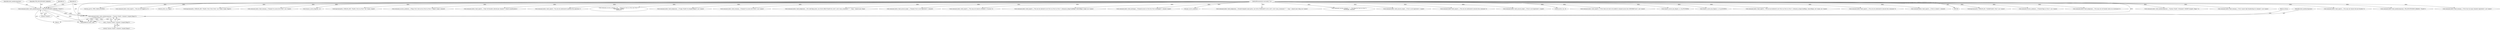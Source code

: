 digraph "0_atheme_c597156adc60a45b5f827793cd420945f47bc03b_1@pointer" {
"1000148" [label="(Call,command_fail(si, fault_needmoreparams, _(\"Syntax: FLAGS <channel> [target] [flags]\")))"];
"1000143" [label="(Call,command_fail(si, fault_needmoreparams, STR_INSUFFICIENT_PARAMS, \"FLAGS\"))"];
"1000107" [label="(MethodParameterIn,sourceinfo_t *si)"];
"1000151" [label="(Call,_(\"Syntax: FLAGS <channel> [target] [flags]\"))"];
"1000285" [label="(Call,logcommand(si, CMDLOG_DO, \"CLEAR:FLAGS: \2%s\2\", mc->name))"];
"1000292" [label="(Call,command_success_nodata(si, _(\"Cleared flags in \2%s\2.\"), mc->name))"];
"1000922" [label="(Call,command_fail(si, fault_badparams, _(\"You may not set founder status on a hostmask.\")))"];
"1000326" [label="(Call,command_fail(si, fault_needmoreparams, _(\"Syntax: FLAGS <#channel> MODIFY [target] <flags>\")))"];
"1000779" [label="(Call,command_fail(si, fault_toomany, _(\"\2%s\2 cannot take foundership of a channel.\"), mt->name))"];
"1000721" [label="(Call,command_fail(si, fault_noprivs, _(\"You may not remove the last founder.\")))"];
"1000321" [label="(Call,command_fail(si, fault_needmoreparams, STR_INSUFFICIENT_PARAMS, \"FLAGS\"))"];
"1000763" [label="(Call,command_fail(si, fault_toomany, _(\"\2%s\2 has too many channels registered.\"), mt->name))"];
"1000151" [label="(Call,_(\"Syntax: FLAGS <channel> [target] [flags]\"))"];
"1000177" [label="(Call,has_priv(si, PRIV_CHAN_AUSPEX))"];
"1000143" [label="(Call,command_fail(si, fault_needmoreparams, STR_INSUFFICIENT_PARAMS, \"FLAGS\"))"];
"1000360" [label="(Call,command_fail(si, fault_noprivs, _(\"You are not logged in.\")))"];
"1000215" [label="(Call,do_list(si, mc, flags))"];
"1001036" [label="(Call,logcommand(si, CMDLOG_SET, \"FLAGS: \2%s\2 \2%s\2 \2%s\2\", mc->name, target, flagstr))"];
"1000949" [label="(Call,command_fail(si, fault_toomany, _(\"Channel %s access list is full.\"), mc->name))"];
"1000142" [label="(Block,)"];
"1000468" [label="(Call,chanacs_source_flags(mc, si))"];
"1000457" [label="(Call,logcommand(si, CMDLOG_GET, \"FLAGS: \2%s\2 on \2%s\2\", mc->name, target))"];
"1001029" [label="(Call,command_success_nodata(si, _(\"Flags \2%s\2 were set on \2%s\2 in \2%s\2.\"), flagstr, target, channel))"];
"1000148" [label="(Call,command_fail(si, fault_needmoreparams, _(\"Syntax: FLAGS <channel> [target] [flags]\")))"];
"1000147" [label="(Literal,\"FLAGS\")"];
"1000747" [label="(Call,command_fail(si, fault_noprivs, _(\"Only %d founders allowed per channel.\"), chansvs.maxfounders))"];
"1000264" [label="(Call,command_fail(si, fault_noprivs, \"You are not authorized to perform this operation.\"))"];
"1000146" [label="(Identifier,STR_INSUFFICIENT_PARAMS)"];
"1000441" [label="(Call,command_success_string(si, str1, _(\"Flags for \2%s\2 in \2%s\2 are \2%s\2.\"),\n\t\t\t\t\t\ttarget, channel,\n\t\t\t\t\t\tstr1))"];
"1000611" [label="(Call,command_fail(si, fault_badparams, _(\"Usage: FLAGS %s [target] [flags]\"), mc->name))"];
"1000153" [label="(Return,return;)"];
"1000853" [label="(Call,command_fail(si, fault_toomany, _(\"Channel %s access list is full.\"), mc->name))"];
"1000107" [label="(MethodParameterIn,sourceinfo_t *si)"];
"1000567" [label="(Call,command_fail(si, fault_badparams, _(\"No valid flags given, use /%s%s HELP FLAGS for a list\"), ircd->uses_rcommand ? \"\" : \"msg \", chansvs.me->disp))"];
"1000162" [label="(Call,command_fail(si, fault_nosuch_target, _(\"Channel \2%s\2 is not registered.\"), channel))"];
"1000699" [label="(Call,command_fail(si, fault_noprivs, _(\"You may not remove a founder's +f access.\")))"];
"1000982" [label="(Call,command_fail(si, fault_noprivs, _(\"You are not allowed to set \2%s\2 on \2%s\2 in \2%s\2.\"), bitmask_to_flags2(addflags, removeflags), target, mc->name))"];
"1000149" [label="(Identifier,si)"];
"1001016" [label="(Call,command_fail(si, fault_nochange, _(\"Channel access to \2%s\2 for \2%s\2 unchanged.\"), channel, target))"];
"1001048" [label="(Call,get_source_name(si))"];
"1000620" [label="(Call,command_fail(si, fault_badparams, _(\"Invalid template name given, use /%s%s TEMPLATE %s for a list\"), ircd->uses_rcommand ? \"\" : \"msg \", chansvs.me->disp, mc->name))"];
"1000450" [label="(Call,command_success_string(si, \"\", _(\"No flags for \2%s\2 in \2%s\2.\"),\n\t\t\t\t\t\ttarget, channel))"];
"1000408" [label="(Call,command_fail(si, fault_nosuch_target, _(\"\2%s\2 is not registered.\"), target))"];
"1000510" [label="(Call,command_fail(si, fault_noprivs, _(\"You are not authorized to execute this command.\")))"];
"1000152" [label="(Literal,\"Syntax: FLAGS <channel> [target] [flags]\")"];
"1001054" [label="(MethodReturn,static void)"];
"1000145" [label="(Identifier,fault_needmoreparams)"];
"1000657" [label="(Call,command_fail(si, fault_nosuch_target, _(\"\2%s\2 is not registered.\"), target))"];
"1000234" [label="(Call,do_list(si, mc, 0))"];
"1000150" [label="(Identifier,fault_needmoreparams)"];
"1000832" [label="(Call,command_fail(si, fault_noprivs, _(\"\2%s\2 does not wish to be added to channel access lists (NEVEROP set).\"), mt->name))"];
"1000259" [label="(Call,chanacs_source_has_flag(mc, si, CA_FOUNDER))"];
"1000379" [label="(Call,chanacs_source_has_flag(mc, si, CA_ACLVIEW))"];
"1000886" [label="(Call,command_fail(si, fault_noprivs, _(\"You are not allowed to set \2%s\2 on \2%s\2 in \2%s\2.\"), bitmask_to_flags2(addflags, removeflags), mt->name, mc->name))"];
"1000384" [label="(Call,command_fail(si, fault_noprivs, _(\"You are not authorized to execute this command.\")))"];
"1000181" [label="(Call,command_fail(si, fault_noprivs, _(\"\2%s\2 is closed.\"), channel))"];
"1000144" [label="(Identifier,si)"];
"1000148" -> "1000142"  [label="AST: "];
"1000148" -> "1000151"  [label="CFG: "];
"1000149" -> "1000148"  [label="AST: "];
"1000150" -> "1000148"  [label="AST: "];
"1000151" -> "1000148"  [label="AST: "];
"1000153" -> "1000148"  [label="CFG: "];
"1000148" -> "1001054"  [label="DDG: "];
"1000148" -> "1001054"  [label="DDG: "];
"1000148" -> "1001054"  [label="DDG: "];
"1000148" -> "1001054"  [label="DDG: "];
"1000143" -> "1000148"  [label="DDG: "];
"1000143" -> "1000148"  [label="DDG: "];
"1000107" -> "1000148"  [label="DDG: "];
"1000151" -> "1000148"  [label="DDG: "];
"1000143" -> "1000142"  [label="AST: "];
"1000143" -> "1000147"  [label="CFG: "];
"1000144" -> "1000143"  [label="AST: "];
"1000145" -> "1000143"  [label="AST: "];
"1000146" -> "1000143"  [label="AST: "];
"1000147" -> "1000143"  [label="AST: "];
"1000149" -> "1000143"  [label="CFG: "];
"1000143" -> "1001054"  [label="DDG: "];
"1000143" -> "1001054"  [label="DDG: "];
"1000107" -> "1000143"  [label="DDG: "];
"1000107" -> "1000106"  [label="AST: "];
"1000107" -> "1001054"  [label="DDG: "];
"1000107" -> "1000162"  [label="DDG: "];
"1000107" -> "1000177"  [label="DDG: "];
"1000107" -> "1000181"  [label="DDG: "];
"1000107" -> "1000215"  [label="DDG: "];
"1000107" -> "1000234"  [label="DDG: "];
"1000107" -> "1000259"  [label="DDG: "];
"1000107" -> "1000264"  [label="DDG: "];
"1000107" -> "1000285"  [label="DDG: "];
"1000107" -> "1000292"  [label="DDG: "];
"1000107" -> "1000321"  [label="DDG: "];
"1000107" -> "1000326"  [label="DDG: "];
"1000107" -> "1000360"  [label="DDG: "];
"1000107" -> "1000379"  [label="DDG: "];
"1000107" -> "1000384"  [label="DDG: "];
"1000107" -> "1000408"  [label="DDG: "];
"1000107" -> "1000441"  [label="DDG: "];
"1000107" -> "1000450"  [label="DDG: "];
"1000107" -> "1000457"  [label="DDG: "];
"1000107" -> "1000468"  [label="DDG: "];
"1000107" -> "1000510"  [label="DDG: "];
"1000107" -> "1000567"  [label="DDG: "];
"1000107" -> "1000611"  [label="DDG: "];
"1000107" -> "1000620"  [label="DDG: "];
"1000107" -> "1000657"  [label="DDG: "];
"1000107" -> "1000699"  [label="DDG: "];
"1000107" -> "1000721"  [label="DDG: "];
"1000107" -> "1000747"  [label="DDG: "];
"1000107" -> "1000763"  [label="DDG: "];
"1000107" -> "1000779"  [label="DDG: "];
"1000107" -> "1000832"  [label="DDG: "];
"1000107" -> "1000853"  [label="DDG: "];
"1000107" -> "1000886"  [label="DDG: "];
"1000107" -> "1000922"  [label="DDG: "];
"1000107" -> "1000949"  [label="DDG: "];
"1000107" -> "1000982"  [label="DDG: "];
"1000107" -> "1001016"  [label="DDG: "];
"1000107" -> "1001029"  [label="DDG: "];
"1000107" -> "1001036"  [label="DDG: "];
"1000107" -> "1001048"  [label="DDG: "];
"1000151" -> "1000152"  [label="CFG: "];
"1000152" -> "1000151"  [label="AST: "];
}

